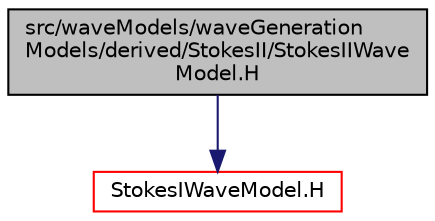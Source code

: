 digraph "src/waveModels/waveGenerationModels/derived/StokesII/StokesIIWaveModel.H"
{
  bgcolor="transparent";
  edge [fontname="Helvetica",fontsize="10",labelfontname="Helvetica",labelfontsize="10"];
  node [fontname="Helvetica",fontsize="10",shape=record];
  Node1 [label="src/waveModels/waveGeneration\lModels/derived/StokesII/StokesIIWave\lModel.H",height=0.2,width=0.4,color="black", fillcolor="grey75", style="filled" fontcolor="black"];
  Node1 -> Node2 [color="midnightblue",fontsize="10",style="solid",fontname="Helvetica"];
  Node2 [label="StokesIWaveModel.H",height=0.2,width=0.4,color="red",URL="$StokesIWaveModel_8H.html"];
}
